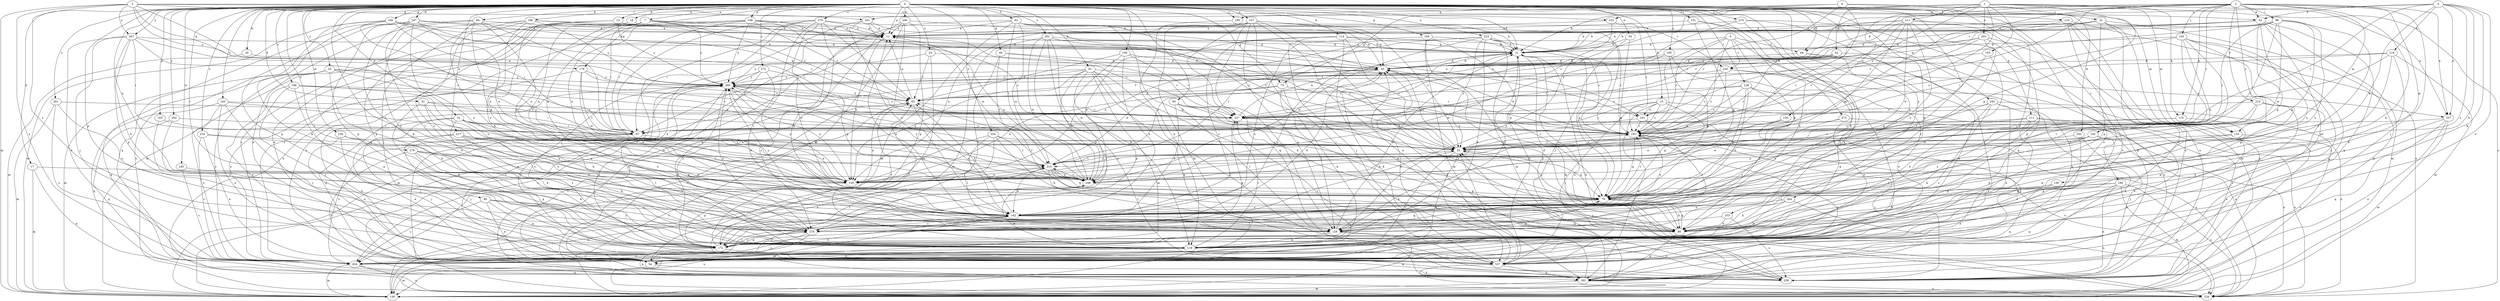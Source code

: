 strict digraph  {
0;
1;
2;
3;
4;
5;
6;
7;
11;
13;
15;
17;
18;
20;
21;
23;
25;
31;
33;
40;
41;
42;
43;
50;
51;
53;
54;
62;
64;
65;
73;
76;
81;
84;
86;
89;
95;
96;
97;
100;
103;
105;
107;
110;
111;
114;
115;
116;
118;
128;
129;
133;
139;
140;
143;
150;
151;
153;
157;
159;
161;
162;
163;
164;
166;
168;
172;
179;
181;
183;
184;
185;
186;
190;
192;
193;
196;
201;
203;
204;
211;
214;
215;
217;
223;
225;
226;
232;
235;
237;
238;
242;
243;
245;
246;
247;
248;
254;
257;
258;
261;
263;
264;
267;
269;
270;
272;
273;
274;
278;
279;
0 -> 7  [label=a];
0 -> 11  [label=a];
0 -> 13  [label=b];
0 -> 15  [label=b];
0 -> 17  [label=b];
0 -> 18  [label=b];
0 -> 20  [label=b];
0 -> 21  [label=b];
0 -> 23  [label=c];
0 -> 25  [label=c];
0 -> 40  [label=d];
0 -> 41  [label=d];
0 -> 50  [label=e];
0 -> 51  [label=e];
0 -> 62  [label=f];
0 -> 64  [label=f];
0 -> 73  [label=g];
0 -> 81  [label=h];
0 -> 84  [label=h];
0 -> 86  [label=h];
0 -> 89  [label=i];
0 -> 95  [label=i];
0 -> 100  [label=j];
0 -> 110  [label=k];
0 -> 111  [label=k];
0 -> 114  [label=k];
0 -> 128  [label=l];
0 -> 129  [label=l];
0 -> 133  [label=m];
0 -> 143  [label=n];
0 -> 150  [label=n];
0 -> 151  [label=o];
0 -> 153  [label=o];
0 -> 157  [label=o];
0 -> 163  [label=p];
0 -> 164  [label=p];
0 -> 166  [label=p];
0 -> 168  [label=p];
0 -> 172  [label=p];
0 -> 179  [label=q];
0 -> 184  [label=r];
0 -> 185  [label=r];
0 -> 186  [label=r];
0 -> 190  [label=r];
0 -> 196  [label=s];
0 -> 201  [label=s];
0 -> 217  [label=u];
0 -> 223  [label=u];
0 -> 232  [label=v];
0 -> 238  [label=w];
0 -> 242  [label=w];
0 -> 243  [label=w];
0 -> 245  [label=w];
0 -> 246  [label=w];
0 -> 247  [label=w];
0 -> 254  [label=x];
0 -> 261  [label=y];
0 -> 263  [label=y];
0 -> 264  [label=y];
0 -> 267  [label=y];
0 -> 270  [label=z];
0 -> 272  [label=z];
0 -> 273  [label=z];
0 -> 274  [label=z];
0 -> 278  [label=z];
1 -> 31  [label=c];
1 -> 33  [label=c];
1 -> 42  [label=d];
1 -> 73  [label=g];
1 -> 76  [label=g];
1 -> 103  [label=j];
1 -> 115  [label=k];
1 -> 133  [label=m];
1 -> 159  [label=o];
1 -> 161  [label=o];
1 -> 190  [label=r];
1 -> 203  [label=s];
1 -> 211  [label=t];
1 -> 257  [label=x];
2 -> 21  [label=b];
2 -> 43  [label=d];
2 -> 53  [label=e];
2 -> 64  [label=f];
2 -> 86  [label=h];
2 -> 96  [label=i];
2 -> 97  [label=i];
2 -> 105  [label=j];
2 -> 107  [label=j];
2 -> 115  [label=k];
2 -> 133  [label=m];
2 -> 139  [label=m];
2 -> 192  [label=r];
2 -> 193  [label=r];
2 -> 214  [label=t];
2 -> 235  [label=v];
2 -> 257  [label=x];
3 -> 53  [label=e];
3 -> 140  [label=m];
3 -> 179  [label=q];
3 -> 181  [label=q];
3 -> 204  [label=s];
3 -> 225  [label=u];
3 -> 235  [label=v];
3 -> 257  [label=x];
3 -> 267  [label=y];
3 -> 269  [label=y];
3 -> 279  [label=z];
4 -> 53  [label=e];
4 -> 54  [label=e];
4 -> 86  [label=h];
4 -> 116  [label=k];
4 -> 118  [label=k];
4 -> 193  [label=r];
4 -> 225  [label=u];
4 -> 248  [label=w];
4 -> 257  [label=x];
4 -> 279  [label=z];
5 -> 21  [label=b];
5 -> 64  [label=f];
5 -> 76  [label=g];
5 -> 118  [label=k];
5 -> 161  [label=o];
5 -> 193  [label=r];
5 -> 215  [label=t];
5 -> 235  [label=v];
6 -> 150  [label=n];
6 -> 172  [label=p];
6 -> 181  [label=q];
6 -> 193  [label=r];
6 -> 226  [label=u];
6 -> 237  [label=v];
7 -> 11  [label=a];
7 -> 65  [label=f];
7 -> 76  [label=g];
7 -> 97  [label=i];
7 -> 140  [label=m];
7 -> 150  [label=n];
7 -> 161  [label=o];
7 -> 204  [label=s];
7 -> 258  [label=x];
7 -> 269  [label=y];
11 -> 21  [label=b];
11 -> 150  [label=n];
11 -> 226  [label=u];
11 -> 237  [label=v];
13 -> 11  [label=a];
13 -> 150  [label=n];
13 -> 161  [label=o];
13 -> 172  [label=p];
13 -> 269  [label=y];
15 -> 76  [label=g];
15 -> 97  [label=i];
15 -> 107  [label=j];
15 -> 161  [label=o];
15 -> 183  [label=q];
15 -> 193  [label=r];
15 -> 226  [label=u];
17 -> 140  [label=m];
17 -> 150  [label=n];
17 -> 183  [label=q];
18 -> 11  [label=a];
18 -> 54  [label=e];
18 -> 150  [label=n];
20 -> 43  [label=d];
20 -> 140  [label=m];
21 -> 11  [label=a];
21 -> 43  [label=d];
21 -> 86  [label=h];
21 -> 129  [label=l];
21 -> 140  [label=m];
21 -> 215  [label=t];
21 -> 226  [label=u];
23 -> 43  [label=d];
23 -> 54  [label=e];
23 -> 65  [label=f];
23 -> 269  [label=y];
25 -> 33  [label=c];
25 -> 118  [label=k];
25 -> 140  [label=m];
25 -> 183  [label=q];
25 -> 193  [label=r];
25 -> 204  [label=s];
25 -> 269  [label=y];
31 -> 11  [label=a];
31 -> 21  [label=b];
31 -> 54  [label=e];
31 -> 140  [label=m];
31 -> 172  [label=p];
31 -> 237  [label=v];
31 -> 258  [label=x];
33 -> 43  [label=d];
33 -> 54  [label=e];
33 -> 76  [label=g];
33 -> 129  [label=l];
33 -> 193  [label=r];
33 -> 204  [label=s];
33 -> 215  [label=t];
40 -> 43  [label=d];
40 -> 215  [label=t];
40 -> 237  [label=v];
40 -> 279  [label=z];
41 -> 86  [label=h];
41 -> 97  [label=i];
41 -> 118  [label=k];
41 -> 162  [label=o];
41 -> 237  [label=v];
42 -> 33  [label=c];
42 -> 43  [label=d];
42 -> 65  [label=f];
42 -> 97  [label=i];
42 -> 172  [label=p];
42 -> 269  [label=y];
43 -> 21  [label=b];
43 -> 65  [label=f];
43 -> 162  [label=o];
43 -> 269  [label=y];
50 -> 21  [label=b];
50 -> 76  [label=g];
50 -> 107  [label=j];
51 -> 54  [label=e];
51 -> 97  [label=i];
51 -> 107  [label=j];
51 -> 118  [label=k];
51 -> 150  [label=n];
51 -> 162  [label=o];
51 -> 215  [label=t];
51 -> 248  [label=w];
53 -> 11  [label=a];
53 -> 21  [label=b];
53 -> 43  [label=d];
53 -> 76  [label=g];
53 -> 140  [label=m];
53 -> 162  [label=o];
53 -> 172  [label=p];
53 -> 183  [label=q];
54 -> 43  [label=d];
54 -> 65  [label=f];
54 -> 140  [label=m];
54 -> 162  [label=o];
54 -> 258  [label=x];
54 -> 269  [label=y];
62 -> 11  [label=a];
62 -> 33  [label=c];
62 -> 43  [label=d];
62 -> 76  [label=g];
62 -> 97  [label=i];
62 -> 140  [label=m];
62 -> 193  [label=r];
62 -> 215  [label=t];
62 -> 248  [label=w];
64 -> 43  [label=d];
64 -> 54  [label=e];
64 -> 183  [label=q];
65 -> 11  [label=a];
65 -> 162  [label=o];
65 -> 204  [label=s];
65 -> 237  [label=v];
73 -> 65  [label=f];
73 -> 118  [label=k];
73 -> 129  [label=l];
73 -> 150  [label=n];
73 -> 193  [label=r];
76 -> 33  [label=c];
76 -> 65  [label=f];
76 -> 86  [label=h];
76 -> 129  [label=l];
76 -> 162  [label=o];
76 -> 193  [label=r];
76 -> 237  [label=v];
81 -> 86  [label=h];
81 -> 97  [label=i];
81 -> 140  [label=m];
81 -> 150  [label=n];
81 -> 172  [label=p];
81 -> 183  [label=q];
81 -> 193  [label=r];
81 -> 248  [label=w];
81 -> 258  [label=x];
81 -> 269  [label=y];
84 -> 11  [label=a];
84 -> 54  [label=e];
84 -> 76  [label=g];
84 -> 86  [label=h];
84 -> 97  [label=i];
84 -> 150  [label=n];
84 -> 279  [label=z];
86 -> 43  [label=d];
86 -> 76  [label=g];
86 -> 183  [label=q];
89 -> 54  [label=e];
89 -> 129  [label=l];
89 -> 162  [label=o];
89 -> 172  [label=p];
89 -> 204  [label=s];
89 -> 279  [label=z];
95 -> 33  [label=c];
95 -> 86  [label=h];
95 -> 129  [label=l];
95 -> 162  [label=o];
95 -> 237  [label=v];
96 -> 11  [label=a];
96 -> 21  [label=b];
96 -> 33  [label=c];
96 -> 76  [label=g];
96 -> 162  [label=o];
96 -> 215  [label=t];
96 -> 237  [label=v];
96 -> 248  [label=w];
96 -> 279  [label=z];
97 -> 118  [label=k];
97 -> 150  [label=n];
97 -> 204  [label=s];
100 -> 43  [label=d];
100 -> 65  [label=f];
100 -> 162  [label=o];
100 -> 237  [label=v];
100 -> 248  [label=w];
103 -> 43  [label=d];
103 -> 76  [label=g];
103 -> 129  [label=l];
105 -> 21  [label=b];
105 -> 33  [label=c];
105 -> 97  [label=i];
105 -> 107  [label=j];
105 -> 129  [label=l];
105 -> 150  [label=n];
105 -> 172  [label=p];
105 -> 183  [label=q];
107 -> 21  [label=b];
107 -> 33  [label=c];
107 -> 43  [label=d];
107 -> 183  [label=q];
107 -> 226  [label=u];
107 -> 237  [label=v];
107 -> 248  [label=w];
107 -> 269  [label=y];
110 -> 11  [label=a];
110 -> 140  [label=m];
110 -> 150  [label=n];
110 -> 183  [label=q];
110 -> 226  [label=u];
110 -> 258  [label=x];
111 -> 54  [label=e];
111 -> 118  [label=k];
111 -> 193  [label=r];
111 -> 226  [label=u];
111 -> 248  [label=w];
111 -> 258  [label=x];
114 -> 21  [label=b];
114 -> 33  [label=c];
114 -> 107  [label=j];
114 -> 183  [label=q];
114 -> 193  [label=r];
114 -> 248  [label=w];
114 -> 279  [label=z];
115 -> 33  [label=c];
115 -> 97  [label=i];
115 -> 118  [label=k];
116 -> 43  [label=d];
116 -> 86  [label=h];
116 -> 140  [label=m];
116 -> 162  [label=o];
116 -> 193  [label=r];
116 -> 237  [label=v];
118 -> 54  [label=e];
118 -> 65  [label=f];
118 -> 76  [label=g];
118 -> 204  [label=s];
118 -> 237  [label=v];
128 -> 54  [label=e];
128 -> 65  [label=f];
128 -> 76  [label=g];
128 -> 129  [label=l];
128 -> 162  [label=o];
128 -> 193  [label=r];
128 -> 237  [label=v];
129 -> 11  [label=a];
129 -> 21  [label=b];
129 -> 76  [label=g];
129 -> 118  [label=k];
129 -> 140  [label=m];
129 -> 258  [label=x];
133 -> 33  [label=c];
133 -> 86  [label=h];
133 -> 107  [label=j];
133 -> 258  [label=x];
139 -> 76  [label=g];
139 -> 86  [label=h];
139 -> 183  [label=q];
140 -> 11  [label=a];
140 -> 248  [label=w];
143 -> 54  [label=e];
143 -> 107  [label=j];
143 -> 183  [label=q];
143 -> 204  [label=s];
143 -> 237  [label=v];
143 -> 248  [label=w];
150 -> 172  [label=p];
150 -> 215  [label=t];
150 -> 269  [label=y];
151 -> 11  [label=a];
151 -> 76  [label=g];
151 -> 86  [label=h];
151 -> 204  [label=s];
153 -> 86  [label=h];
153 -> 258  [label=x];
153 -> 279  [label=z];
157 -> 11  [label=a];
157 -> 33  [label=c];
157 -> 43  [label=d];
157 -> 54  [label=e];
157 -> 86  [label=h];
157 -> 107  [label=j];
157 -> 129  [label=l];
157 -> 140  [label=m];
157 -> 150  [label=n];
157 -> 183  [label=q];
157 -> 258  [label=x];
159 -> 107  [label=j];
159 -> 150  [label=n];
159 -> 193  [label=r];
161 -> 33  [label=c];
161 -> 129  [label=l];
161 -> 193  [label=r];
161 -> 226  [label=u];
162 -> 65  [label=f];
162 -> 86  [label=h];
162 -> 129  [label=l];
162 -> 204  [label=s];
162 -> 226  [label=u];
162 -> 269  [label=y];
162 -> 279  [label=z];
163 -> 97  [label=i];
163 -> 279  [label=z];
164 -> 21  [label=b];
164 -> 76  [label=g];
164 -> 140  [label=m];
164 -> 258  [label=x];
164 -> 279  [label=z];
166 -> 11  [label=a];
166 -> 21  [label=b];
166 -> 33  [label=c];
166 -> 97  [label=i];
166 -> 118  [label=k];
166 -> 140  [label=m];
166 -> 172  [label=p];
166 -> 237  [label=v];
168 -> 11  [label=a];
168 -> 33  [label=c];
168 -> 65  [label=f];
168 -> 97  [label=i];
168 -> 150  [label=n];
168 -> 193  [label=r];
168 -> 226  [label=u];
168 -> 269  [label=y];
172 -> 11  [label=a];
172 -> 65  [label=f];
172 -> 107  [label=j];
172 -> 183  [label=q];
172 -> 215  [label=t];
172 -> 269  [label=y];
172 -> 279  [label=z];
179 -> 204  [label=s];
179 -> 215  [label=t];
179 -> 237  [label=v];
179 -> 248  [label=w];
179 -> 269  [label=y];
181 -> 11  [label=a];
181 -> 33  [label=c];
181 -> 97  [label=i];
181 -> 162  [label=o];
181 -> 248  [label=w];
183 -> 43  [label=d];
183 -> 65  [label=f];
183 -> 140  [label=m];
183 -> 193  [label=r];
183 -> 226  [label=u];
184 -> 54  [label=e];
184 -> 76  [label=g];
184 -> 140  [label=m];
184 -> 162  [label=o];
184 -> 183  [label=q];
184 -> 226  [label=u];
184 -> 258  [label=x];
185 -> 43  [label=d];
185 -> 76  [label=g];
185 -> 107  [label=j];
185 -> 248  [label=w];
186 -> 11  [label=a];
186 -> 43  [label=d];
186 -> 107  [label=j];
186 -> 162  [label=o];
186 -> 204  [label=s];
186 -> 269  [label=y];
186 -> 279  [label=z];
190 -> 118  [label=k];
192 -> 33  [label=c];
192 -> 76  [label=g];
192 -> 118  [label=k];
192 -> 150  [label=n];
192 -> 172  [label=p];
192 -> 279  [label=z];
193 -> 33  [label=c];
193 -> 43  [label=d];
193 -> 76  [label=g];
193 -> 162  [label=o];
193 -> 226  [label=u];
196 -> 54  [label=e];
196 -> 65  [label=f];
196 -> 107  [label=j];
196 -> 150  [label=n];
196 -> 172  [label=p];
196 -> 193  [label=r];
201 -> 21  [label=b];
201 -> 33  [label=c];
201 -> 118  [label=k];
201 -> 140  [label=m];
201 -> 172  [label=p];
201 -> 248  [label=w];
201 -> 258  [label=x];
203 -> 21  [label=b];
203 -> 193  [label=r];
203 -> 204  [label=s];
203 -> 258  [label=x];
203 -> 269  [label=y];
203 -> 279  [label=z];
204 -> 140  [label=m];
204 -> 183  [label=q];
204 -> 226  [label=u];
211 -> 11  [label=a];
211 -> 21  [label=b];
211 -> 33  [label=c];
211 -> 129  [label=l];
211 -> 150  [label=n];
211 -> 162  [label=o];
211 -> 172  [label=p];
211 -> 204  [label=s];
211 -> 237  [label=v];
211 -> 248  [label=w];
214 -> 33  [label=c];
214 -> 172  [label=p];
214 -> 204  [label=s];
214 -> 237  [label=v];
214 -> 279  [label=z];
215 -> 33  [label=c];
215 -> 43  [label=d];
215 -> 76  [label=g];
215 -> 86  [label=h];
215 -> 129  [label=l];
215 -> 150  [label=n];
215 -> 162  [label=o];
215 -> 248  [label=w];
215 -> 269  [label=y];
217 -> 33  [label=c];
217 -> 54  [label=e];
217 -> 107  [label=j];
217 -> 118  [label=k];
217 -> 129  [label=l];
217 -> 162  [label=o];
223 -> 21  [label=b];
223 -> 33  [label=c];
223 -> 76  [label=g];
223 -> 118  [label=k];
223 -> 140  [label=m];
223 -> 150  [label=n];
223 -> 193  [label=r];
223 -> 215  [label=t];
223 -> 248  [label=w];
225 -> 11  [label=a];
225 -> 193  [label=r];
225 -> 279  [label=z];
226 -> 21  [label=b];
232 -> 33  [label=c];
232 -> 54  [label=e];
232 -> 150  [label=n];
232 -> 204  [label=s];
235 -> 54  [label=e];
235 -> 150  [label=n];
235 -> 193  [label=r];
235 -> 258  [label=x];
235 -> 269  [label=y];
237 -> 21  [label=b];
237 -> 97  [label=i];
237 -> 172  [label=p];
237 -> 193  [label=r];
238 -> 33  [label=c];
238 -> 54  [label=e];
238 -> 107  [label=j];
238 -> 279  [label=z];
242 -> 33  [label=c];
242 -> 54  [label=e];
242 -> 258  [label=x];
243 -> 54  [label=e];
243 -> 86  [label=h];
243 -> 162  [label=o];
243 -> 183  [label=q];
243 -> 204  [label=s];
243 -> 226  [label=u];
243 -> 237  [label=v];
245 -> 204  [label=s];
245 -> 248  [label=w];
246 -> 11  [label=a];
246 -> 43  [label=d];
246 -> 54  [label=e];
246 -> 172  [label=p];
246 -> 204  [label=s];
246 -> 258  [label=x];
247 -> 11  [label=a];
247 -> 43  [label=d];
247 -> 118  [label=k];
247 -> 129  [label=l];
247 -> 150  [label=n];
247 -> 162  [label=o];
247 -> 172  [label=p];
247 -> 183  [label=q];
247 -> 193  [label=r];
247 -> 226  [label=u];
248 -> 11  [label=a];
248 -> 76  [label=g];
248 -> 215  [label=t];
248 -> 226  [label=u];
248 -> 269  [label=y];
254 -> 33  [label=c];
254 -> 86  [label=h];
254 -> 129  [label=l];
254 -> 150  [label=n];
254 -> 215  [label=t];
254 -> 258  [label=x];
257 -> 86  [label=h];
257 -> 140  [label=m];
257 -> 183  [label=q];
257 -> 193  [label=r];
257 -> 258  [label=x];
258 -> 33  [label=c];
258 -> 193  [label=r];
261 -> 140  [label=m];
261 -> 162  [label=o];
261 -> 204  [label=s];
261 -> 237  [label=v];
263 -> 97  [label=i];
263 -> 129  [label=l];
263 -> 183  [label=q];
264 -> 86  [label=h];
264 -> 118  [label=k];
264 -> 162  [label=o];
264 -> 226  [label=u];
267 -> 21  [label=b];
267 -> 86  [label=h];
267 -> 97  [label=i];
267 -> 107  [label=j];
267 -> 172  [label=p];
267 -> 193  [label=r];
267 -> 204  [label=s];
267 -> 237  [label=v];
269 -> 65  [label=f];
269 -> 107  [label=j];
269 -> 150  [label=n];
269 -> 183  [label=q];
269 -> 215  [label=t];
269 -> 237  [label=v];
269 -> 279  [label=z];
270 -> 11  [label=a];
270 -> 21  [label=b];
270 -> 65  [label=f];
270 -> 86  [label=h];
270 -> 97  [label=i];
270 -> 118  [label=k];
270 -> 129  [label=l];
270 -> 162  [label=o];
270 -> 258  [label=x];
272 -> 54  [label=e];
272 -> 76  [label=g];
272 -> 140  [label=m];
272 -> 269  [label=y];
272 -> 279  [label=z];
273 -> 193  [label=r];
273 -> 226  [label=u];
273 -> 279  [label=z];
274 -> 11  [label=a];
274 -> 86  [label=h];
274 -> 107  [label=j];
274 -> 237  [label=v];
274 -> 258  [label=x];
278 -> 76  [label=g];
278 -> 118  [label=k];
278 -> 172  [label=p];
278 -> 215  [label=t];
278 -> 258  [label=x];
278 -> 279  [label=z];
279 -> 43  [label=d];
279 -> 172  [label=p];
279 -> 204  [label=s];
279 -> 226  [label=u];
279 -> 269  [label=y];
}
